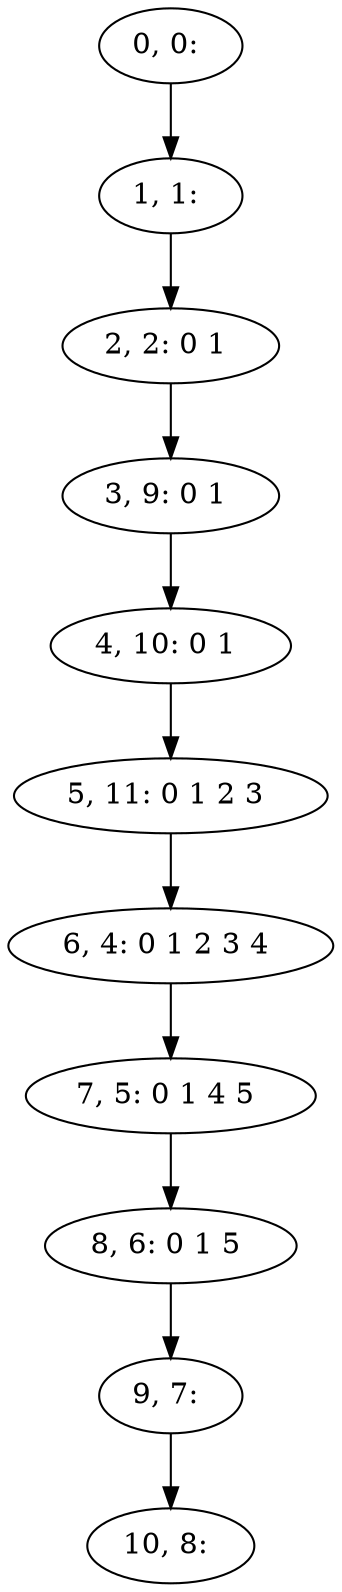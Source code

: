 digraph G {
0[label="0, 0: "];
1[label="1, 1: "];
2[label="2, 2: 0 1 "];
3[label="3, 9: 0 1 "];
4[label="4, 10: 0 1 "];
5[label="5, 11: 0 1 2 3 "];
6[label="6, 4: 0 1 2 3 4 "];
7[label="7, 5: 0 1 4 5 "];
8[label="8, 6: 0 1 5 "];
9[label="9, 7: "];
10[label="10, 8: "];
0->1 ;
1->2 ;
2->3 ;
3->4 ;
4->5 ;
5->6 ;
6->7 ;
7->8 ;
8->9 ;
9->10 ;
}
